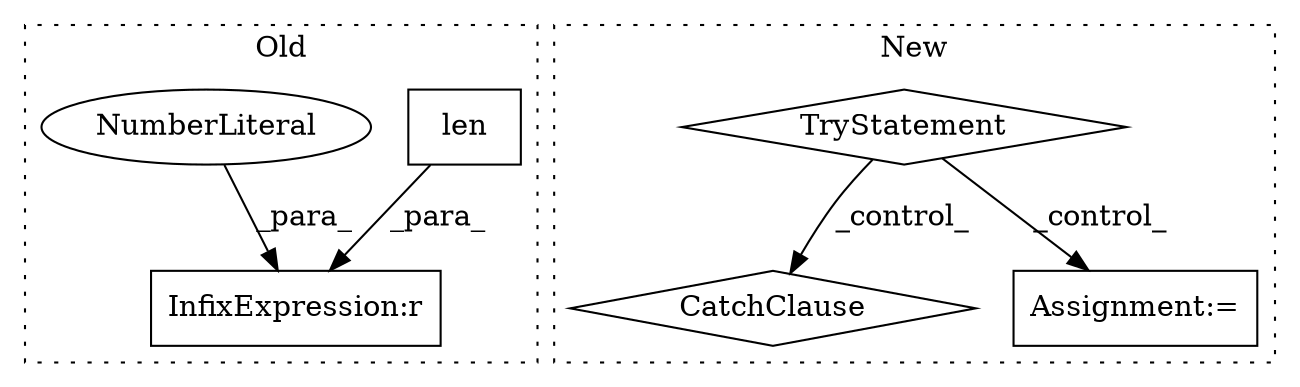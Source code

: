 digraph G {
subgraph cluster0 {
1 [label="len" a="32" s="1894,1908" l="4,1" shape="box"];
5 [label="InfixExpression:r" a="27" s="1909" l="4" shape="box"];
6 [label="NumberLiteral" a="34" s="1913" l="1" shape="ellipse"];
label = "Old";
style="dotted";
}
subgraph cluster1 {
2 [label="TryStatement" a="54" s="1916" l="4" shape="diamond"];
3 [label="CatchClause" a="12" s="2364,2392" l="17,2" shape="diamond"];
4 [label="Assignment:=" a="7" s="2110" l="1" shape="box"];
label = "New";
style="dotted";
}
1 -> 5 [label="_para_"];
2 -> 3 [label="_control_"];
2 -> 4 [label="_control_"];
6 -> 5 [label="_para_"];
}